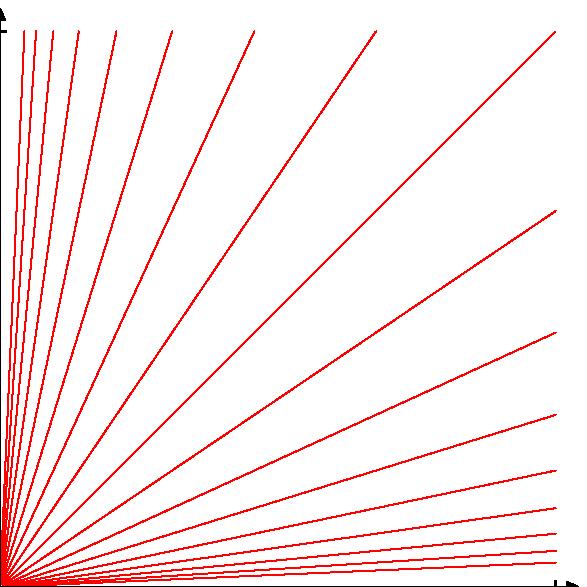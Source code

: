 verbatimtex
\documentclass{article}
\usepackage{times}
\usepackage{amsmath}
\usepackage{amssymb}
\usepackage{amsfonts}
\usepackage{txfonts}
\begin{document}
etex;

beginfig(1)

z0 = (0,0);
z1 = (200,0);
z2 = (0,200);
z3 = (200,200);

pickup pencircle scaled 0.5pt;

numeric S;
S = 1/100;

for t = 0 step 5 until 40:
	draw (1,mexp(-20*t))--(200,200*mexp(-20*t)) withcolor(1,0,0);
	draw (mexp(-20*t),1)--(200*mexp(-20*t),200) withcolor(1,0,0);
endfor;

for s = 0 step 10 until 140:
	path p;
	p = 
endfor

clip currentpicture to z0--z1--z3--z2--cycle;

pickup pencircle scaled 1pt;
drawarrow (-0.04)[z0,z1]--(1.04)[z0,z1];
drawarrow (-0.04)[z0,z2]--(1.04)[z0,z2];
draw (z1 shifted (0,-2))--(z1 shifted (0,2));
draw (z2 shifted (-2,0))--(z2 shifted (2,0));

endfig;

end
